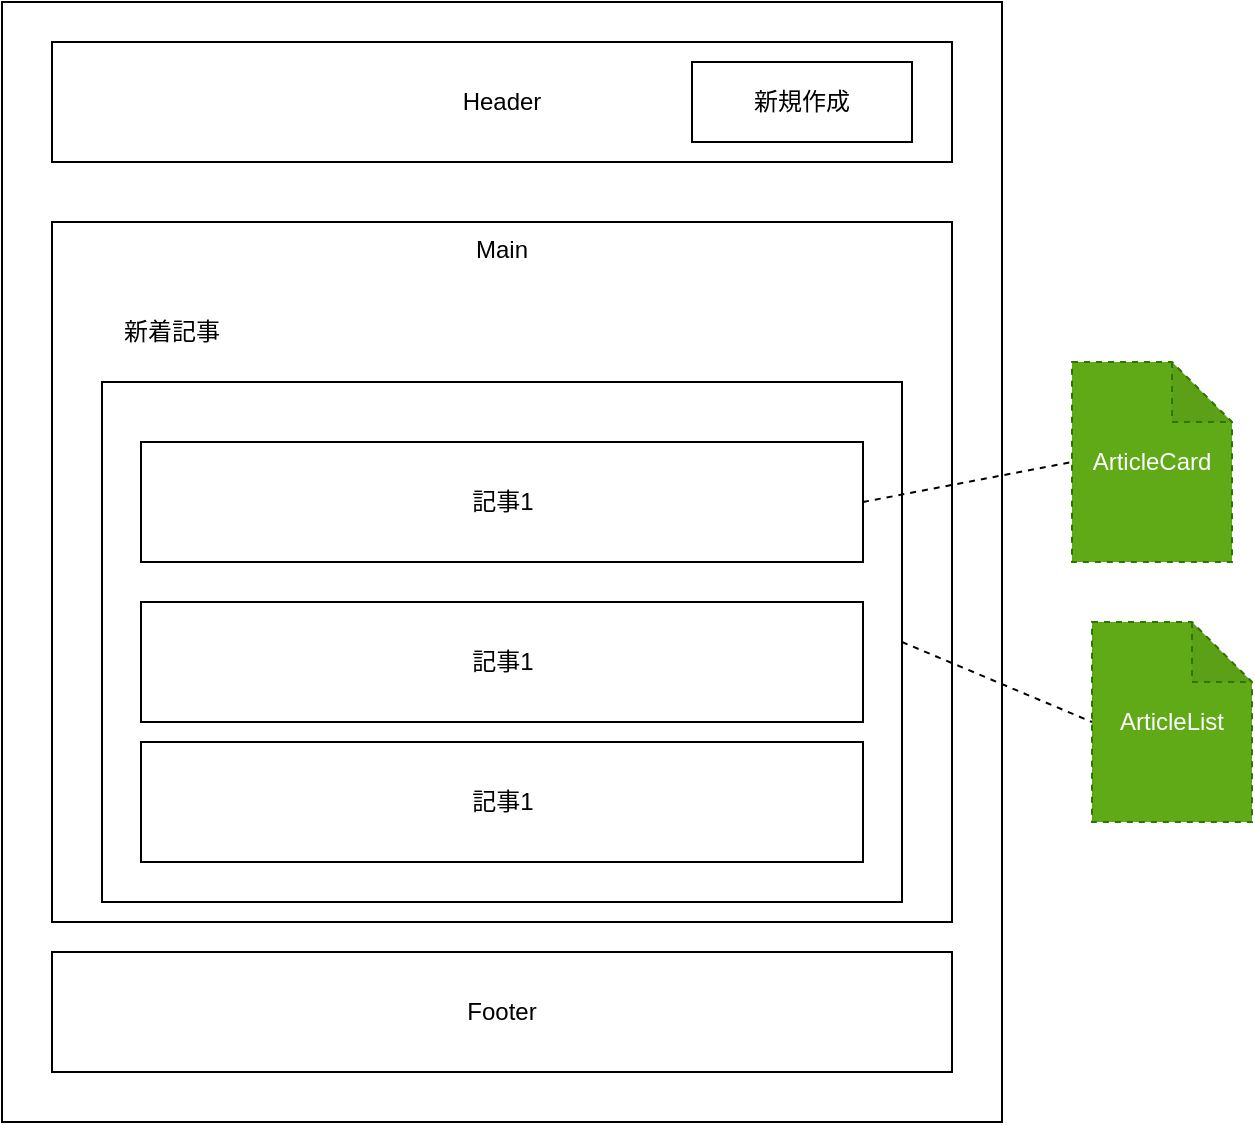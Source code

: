<mxfile>
    <diagram id="djXTaY9ot2A6cY_eDvSB" name="記事一覧（公開）">
        <mxGraphModel dx="1581" dy="549" grid="1" gridSize="10" guides="1" tooltips="1" connect="1" arrows="1" fold="1" page="1" pageScale="1" pageWidth="827" pageHeight="1169" math="0" shadow="0">
            <root>
                <mxCell id="0"/>
                <mxCell id="1" parent="0"/>
                <mxCell id="B0neubEpAOTRSq8ILXd--1" value="" style="rounded=0;whiteSpace=wrap;html=1;fillColor=none;" parent="1" vertex="1">
                    <mxGeometry x="135" y="50" width="500" height="560" as="geometry"/>
                </mxCell>
                <mxCell id="B0neubEpAOTRSq8ILXd--2" value="Header" style="rounded=0;whiteSpace=wrap;html=1;" parent="1" vertex="1">
                    <mxGeometry x="160" y="70" width="450" height="60" as="geometry"/>
                </mxCell>
                <mxCell id="B0neubEpAOTRSq8ILXd--3" value="Main" style="rounded=0;whiteSpace=wrap;verticalAlign=top;" parent="1" vertex="1">
                    <mxGeometry x="160" y="160" width="450" height="350" as="geometry"/>
                </mxCell>
                <mxCell id="B0neubEpAOTRSq8ILXd--4" value="記事1" style="rounded=0;whiteSpace=wrap;html=1;" parent="1" vertex="1">
                    <mxGeometry x="204.5" y="270" width="361" height="60" as="geometry"/>
                </mxCell>
                <mxCell id="B0neubEpAOTRSq8ILXd--5" value="新着記事" style="text;html=1;strokeColor=none;fillColor=none;align=center;verticalAlign=middle;whiteSpace=wrap;rounded=0;" parent="1" vertex="1">
                    <mxGeometry x="190" y="200" width="60" height="30" as="geometry"/>
                </mxCell>
                <mxCell id="B0neubEpAOTRSq8ILXd--6" value="記事1" style="rounded=0;whiteSpace=wrap;html=1;" parent="1" vertex="1">
                    <mxGeometry x="204.5" y="350" width="361" height="60" as="geometry"/>
                </mxCell>
                <mxCell id="B0neubEpAOTRSq8ILXd--7" value="記事1" style="rounded=0;whiteSpace=wrap;html=1;" parent="1" vertex="1">
                    <mxGeometry x="204.5" y="420" width="361" height="60" as="geometry"/>
                </mxCell>
                <mxCell id="B0neubEpAOTRSq8ILXd--8" value="Footer" style="rounded=0;whiteSpace=wrap;html=1;" parent="1" vertex="1">
                    <mxGeometry x="160" y="525" width="450" height="60" as="geometry"/>
                </mxCell>
                <mxCell id="B0neubEpAOTRSq8ILXd--9" value="新規作成" style="rounded=0;whiteSpace=wrap;html=1;" parent="1" vertex="1">
                    <mxGeometry x="480" y="80" width="110" height="40" as="geometry"/>
                </mxCell>
                <mxCell id="5Xso4ZqlN_hi3DJWnr-p-1" value="ArticleCard" style="shape=note;whiteSpace=wrap;html=1;backgroundOutline=1;darkOpacity=0.05;dashed=1;fillColor=#60a917;fontColor=#ffffff;strokeColor=#2D7600;" vertex="1" parent="1">
                    <mxGeometry x="670" y="230" width="80" height="100" as="geometry"/>
                </mxCell>
                <mxCell id="5Xso4ZqlN_hi3DJWnr-p-2" value="" style="endArrow=none;dashed=1;html=1;exitX=1;exitY=0.5;exitDx=0;exitDy=0;entryX=0;entryY=0.5;entryDx=0;entryDy=0;entryPerimeter=0;" edge="1" parent="1" source="B0neubEpAOTRSq8ILXd--4" target="5Xso4ZqlN_hi3DJWnr-p-1">
                    <mxGeometry width="50" height="50" relative="1" as="geometry">
                        <mxPoint x="350" y="310" as="sourcePoint"/>
                        <mxPoint x="650" y="290" as="targetPoint"/>
                    </mxGeometry>
                </mxCell>
                <mxCell id="5Xso4ZqlN_hi3DJWnr-p-3" value="" style="rounded=0;whiteSpace=wrap;html=1;fillColor=none;" vertex="1" parent="1">
                    <mxGeometry x="185" y="240" width="400" height="260" as="geometry"/>
                </mxCell>
                <mxCell id="5Xso4ZqlN_hi3DJWnr-p-4" value="ArticleList" style="shape=note;whiteSpace=wrap;html=1;backgroundOutline=1;darkOpacity=0.05;dashed=1;fillColor=#60a917;fontColor=#ffffff;strokeColor=#2D7600;" vertex="1" parent="1">
                    <mxGeometry x="680" y="360" width="80" height="100" as="geometry"/>
                </mxCell>
                <mxCell id="5Xso4ZqlN_hi3DJWnr-p-7" value="" style="endArrow=none;dashed=1;html=1;exitX=1;exitY=0.5;exitDx=0;exitDy=0;entryX=0;entryY=0.5;entryDx=0;entryDy=0;entryPerimeter=0;" edge="1" parent="1" source="5Xso4ZqlN_hi3DJWnr-p-3" target="5Xso4ZqlN_hi3DJWnr-p-4">
                    <mxGeometry width="50" height="50" relative="1" as="geometry">
                        <mxPoint x="350" y="310" as="sourcePoint"/>
                        <mxPoint x="400" y="260" as="targetPoint"/>
                    </mxGeometry>
                </mxCell>
            </root>
        </mxGraphModel>
    </diagram>
    <diagram id="sb7BL_lzK0U5K5y9QJVN" name="管理画面（記事一覧）">
        <mxGraphModel dx="558" dy="439" grid="1" gridSize="10" guides="1" tooltips="1" connect="1" arrows="1" fold="1" page="1" pageScale="1" pageWidth="827" pageHeight="1169" math="0" shadow="0">
            <root>
                <mxCell id="0"/>
                <mxCell id="1" parent="0"/>
                <mxCell id="AV-ki-AUNpnprYHSTqfn-8" value="" style="rounded=0;whiteSpace=wrap;html=1;fillColor=none;" parent="1" vertex="1">
                    <mxGeometry x="135" y="50" width="500" height="560" as="geometry"/>
                </mxCell>
                <mxCell id="AV-ki-AUNpnprYHSTqfn-1" value="Header" style="rounded=0;whiteSpace=wrap;html=1;" parent="1" vertex="1">
                    <mxGeometry x="160" y="70" width="450" height="60" as="geometry"/>
                </mxCell>
                <mxCell id="AV-ki-AUNpnprYHSTqfn-2" value="Main" style="rounded=0;whiteSpace=wrap;verticalAlign=top;" parent="1" vertex="1">
                    <mxGeometry x="160" y="160" width="450" height="350" as="geometry"/>
                </mxCell>
                <mxCell id="AV-ki-AUNpnprYHSTqfn-3" value="記事1" style="rounded=0;whiteSpace=wrap;html=1;" parent="1" vertex="1">
                    <mxGeometry x="204.5" y="270" width="361" height="60" as="geometry"/>
                </mxCell>
                <mxCell id="AV-ki-AUNpnprYHSTqfn-4" value="新着記事" style="text;html=1;strokeColor=none;fillColor=none;align=center;verticalAlign=middle;whiteSpace=wrap;rounded=0;" parent="1" vertex="1">
                    <mxGeometry x="190" y="200" width="60" height="30" as="geometry"/>
                </mxCell>
                <mxCell id="AV-ki-AUNpnprYHSTqfn-5" value="記事1" style="rounded=0;whiteSpace=wrap;html=1;" parent="1" vertex="1">
                    <mxGeometry x="204.5" y="350" width="361" height="60" as="geometry"/>
                </mxCell>
                <mxCell id="AV-ki-AUNpnprYHSTqfn-6" value="記事1" style="rounded=0;whiteSpace=wrap;html=1;" parent="1" vertex="1">
                    <mxGeometry x="204.5" y="420" width="361" height="60" as="geometry"/>
                </mxCell>
                <mxCell id="AV-ki-AUNpnprYHSTqfn-7" value="Footer" style="rounded=0;whiteSpace=wrap;html=1;" parent="1" vertex="1">
                    <mxGeometry x="160" y="525" width="450" height="60" as="geometry"/>
                </mxCell>
                <mxCell id="_QnH5V0hBWJeGNp7neev-1" value="新規作成" style="rounded=0;whiteSpace=wrap;html=1;" parent="1" vertex="1">
                    <mxGeometry x="450" y="80" width="90" height="40" as="geometry"/>
                </mxCell>
                <mxCell id="rrNbk0SunYI4EsLmHmoU-1" value="ログアウト" style="rounded=0;whiteSpace=wrap;html=1;dashed=1;" vertex="1" parent="1">
                    <mxGeometry x="545" y="80" width="90" height="40" as="geometry"/>
                </mxCell>
            </root>
        </mxGraphModel>
    </diagram>
    <diagram id="YiYkCdeLAwS2XJH-fx0N" name="管理画面（記事作成画面）">
        <mxGraphModel dx="558" dy="439" grid="1" gridSize="10" guides="1" tooltips="1" connect="1" arrows="1" fold="1" page="1" pageScale="1" pageWidth="827" pageHeight="1169" math="0" shadow="0">
            <root>
                <mxCell id="0"/>
                <mxCell id="1" parent="0"/>
                <mxCell id="pikZWLE04BDQRDqoufJg-1" value="Header" style="rounded=0;whiteSpace=wrap;html=1;" parent="1" vertex="1">
                    <mxGeometry x="160" y="70" width="450" height="60" as="geometry"/>
                </mxCell>
                <mxCell id="pikZWLE04BDQRDqoufJg-2" value="Main" style="rounded=0;whiteSpace=wrap;verticalAlign=top;" parent="1" vertex="1">
                    <mxGeometry x="160" y="160" width="450" height="350" as="geometry"/>
                </mxCell>
                <mxCell id="pikZWLE04BDQRDqoufJg-3" value="記事1" style="rounded=0;whiteSpace=wrap;html=1;" parent="1" vertex="1">
                    <mxGeometry x="204.5" y="270" width="361" height="60" as="geometry"/>
                </mxCell>
                <mxCell id="pikZWLE04BDQRDqoufJg-4" value="新着記事" style="text;html=1;strokeColor=none;fillColor=none;align=center;verticalAlign=middle;whiteSpace=wrap;rounded=0;" parent="1" vertex="1">
                    <mxGeometry x="190" y="200" width="60" height="30" as="geometry"/>
                </mxCell>
                <mxCell id="pikZWLE04BDQRDqoufJg-5" value="記事1" style="rounded=0;whiteSpace=wrap;html=1;" parent="1" vertex="1">
                    <mxGeometry x="204.5" y="350" width="361" height="60" as="geometry"/>
                </mxCell>
                <mxCell id="pikZWLE04BDQRDqoufJg-6" value="記事1" style="rounded=0;whiteSpace=wrap;html=1;" parent="1" vertex="1">
                    <mxGeometry x="204.5" y="420" width="361" height="60" as="geometry"/>
                </mxCell>
                <mxCell id="pikZWLE04BDQRDqoufJg-7" value="Footer" style="rounded=0;whiteSpace=wrap;html=1;" parent="1" vertex="1">
                    <mxGeometry x="160" y="525" width="450" height="60" as="geometry"/>
                </mxCell>
                <mxCell id="pikZWLE04BDQRDqoufJg-8" value="" style="rounded=0;whiteSpace=wrap;html=1;fillColor=none;" parent="1" vertex="1">
                    <mxGeometry x="135" y="50" width="500" height="560" as="geometry"/>
                </mxCell>
                <mxCell id="kCp3QPsYPENr78ytFQCg-1" value="記事一覧" style="rounded=0;whiteSpace=wrap;html=1;" parent="1" vertex="1">
                    <mxGeometry x="480" y="80" width="110" height="40" as="geometry"/>
                </mxCell>
            </root>
        </mxGraphModel>
    </diagram>
    <diagram id="Ry5-77fhkfopavndcQec" name="ログイン画面（管理画面）">
        <mxGraphModel dx="558" dy="439" grid="1" gridSize="10" guides="1" tooltips="1" connect="1" arrows="1" fold="1" page="1" pageScale="1" pageWidth="827" pageHeight="1169" math="0" shadow="0">
            <root>
                <mxCell id="0"/>
                <mxCell id="1" parent="0"/>
            </root>
        </mxGraphModel>
    </diagram>
</mxfile>
